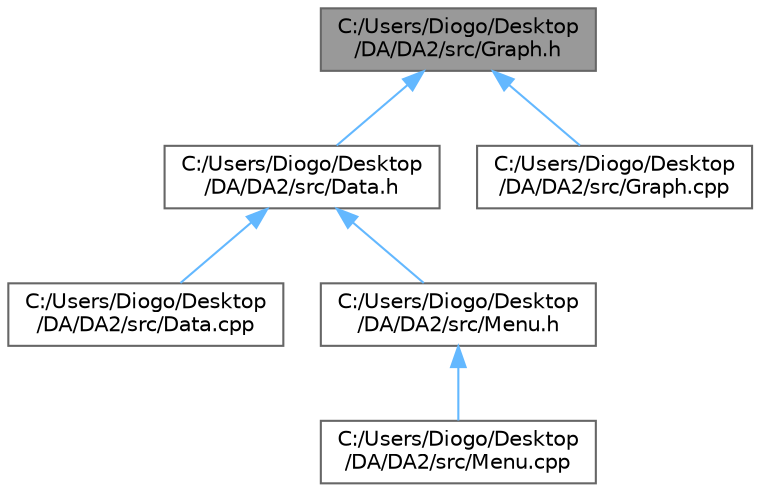 digraph "C:/Users/Diogo/Desktop/DA/DA2/src/Graph.h"
{
 // LATEX_PDF_SIZE
  bgcolor="transparent";
  edge [fontname=Helvetica,fontsize=10,labelfontname=Helvetica,labelfontsize=10];
  node [fontname=Helvetica,fontsize=10,shape=box,height=0.2,width=0.4];
  Node1 [label="C:/Users/Diogo/Desktop\l/DA/DA2/src/Graph.h",height=0.2,width=0.4,color="gray40", fillcolor="grey60", style="filled", fontcolor="black",tooltip=" "];
  Node1 -> Node2 [dir="back",color="steelblue1",style="solid"];
  Node2 [label="C:/Users/Diogo/Desktop\l/DA/DA2/src/Data.h",height=0.2,width=0.4,color="grey40", fillcolor="white", style="filled",URL="$_data_8h.html",tooltip=" "];
  Node2 -> Node3 [dir="back",color="steelblue1",style="solid"];
  Node3 [label="C:/Users/Diogo/Desktop\l/DA/DA2/src/Data.cpp",height=0.2,width=0.4,color="grey40", fillcolor="white", style="filled",URL="$_data_8cpp.html",tooltip=" "];
  Node2 -> Node4 [dir="back",color="steelblue1",style="solid"];
  Node4 [label="C:/Users/Diogo/Desktop\l/DA/DA2/src/Menu.h",height=0.2,width=0.4,color="grey40", fillcolor="white", style="filled",URL="$_menu_8h.html",tooltip=" "];
  Node4 -> Node5 [dir="back",color="steelblue1",style="solid"];
  Node5 [label="C:/Users/Diogo/Desktop\l/DA/DA2/src/Menu.cpp",height=0.2,width=0.4,color="grey40", fillcolor="white", style="filled",URL="$_menu_8cpp.html",tooltip=" "];
  Node1 -> Node6 [dir="back",color="steelblue1",style="solid"];
  Node6 [label="C:/Users/Diogo/Desktop\l/DA/DA2/src/Graph.cpp",height=0.2,width=0.4,color="grey40", fillcolor="white", style="filled",URL="$_graph_8cpp.html",tooltip=" "];
}
